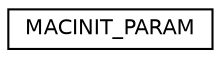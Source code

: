 digraph "Graphical Class Hierarchy"
{
  edge [fontname="Helvetica",fontsize="10",labelfontname="Helvetica",labelfontsize="10"];
  node [fontname="Helvetica",fontsize="10",shape=record];
  rankdir="LR";
  Node1 [label="MACINIT_PARAM",height=0.2,width=0.4,color="black", fillcolor="white", style="filled",URL="$struct_m_a_c_i_n_i_t___p_a_r_a_m.html"];
}
